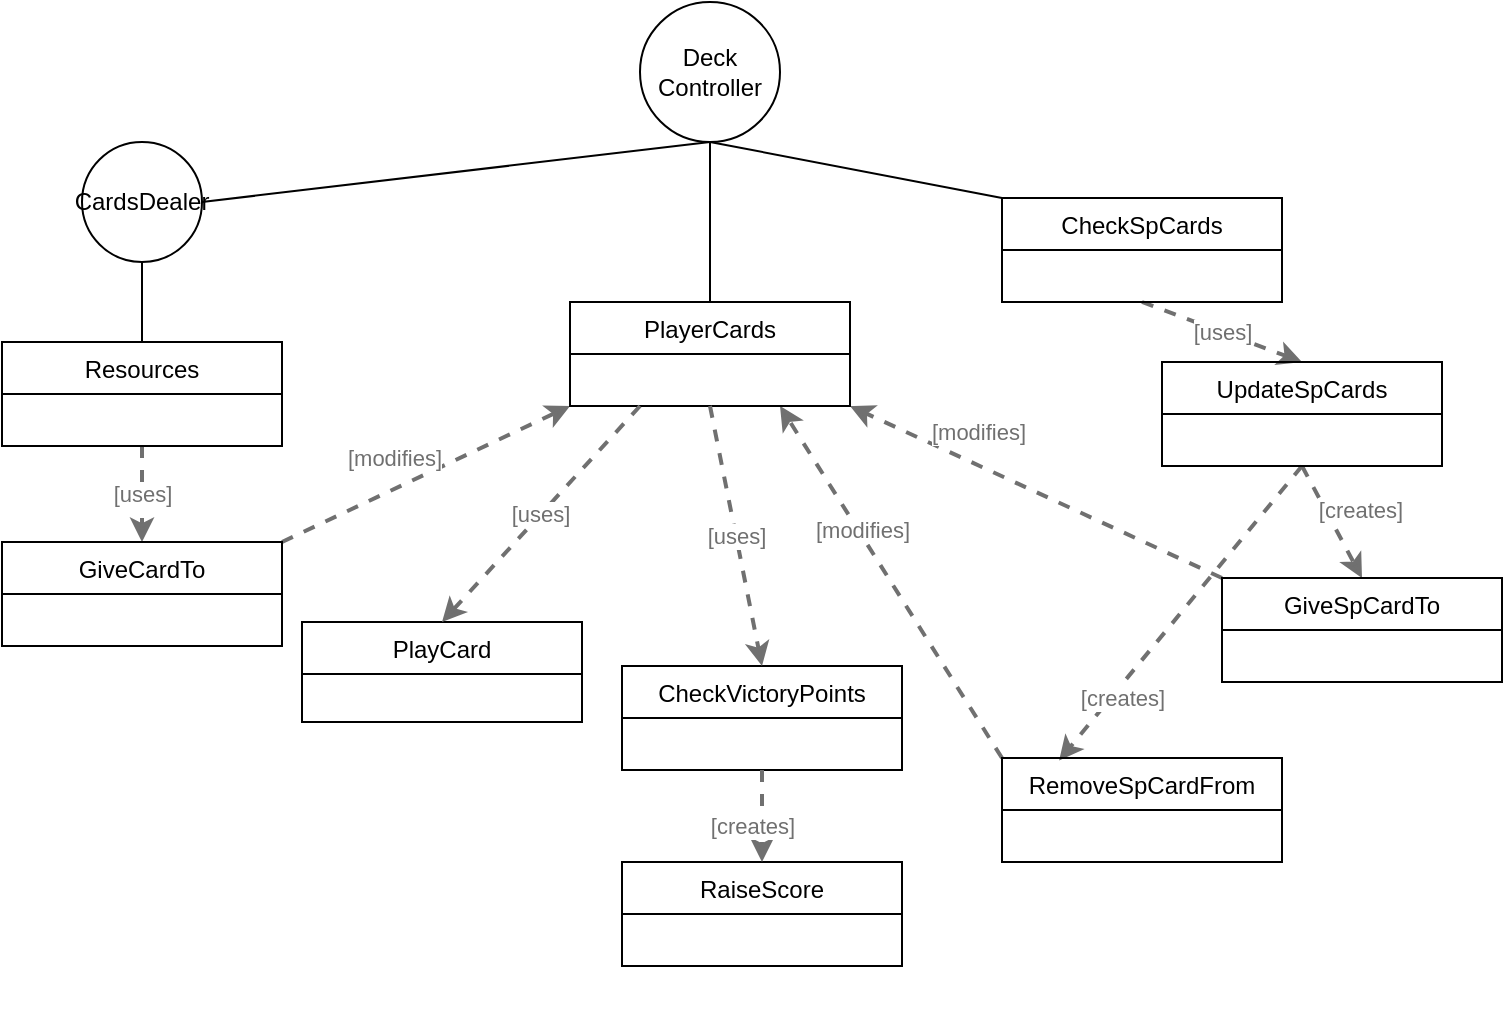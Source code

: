 <mxfile version="14.5.1" type="device"><diagram id="hlY4BmO5VgoDZekPk-IE" name="Page-1"><mxGraphModel dx="989" dy="1749" grid="1" gridSize="10" guides="1" tooltips="1" connect="1" arrows="1" fold="1" page="1" pageScale="1" pageWidth="827" pageHeight="1169" math="0" shadow="0"><root><mxCell id="0"/><mxCell id="1" parent="0"/><object label="Deck Controller" DeckController="DeckController" id="YXftPKhRy4wUUOEmSuuX-5"><mxCell style="ellipse;whiteSpace=wrap;html=1;aspect=fixed;" vertex="1" parent="1"><mxGeometry x="379" y="-60" width="70" height="70" as="geometry"/></mxCell></object><mxCell id="YXftPKhRy4wUUOEmSuuX-8" value="" style="endArrow=none;html=1;entryX=0;entryY=0;entryDx=0;entryDy=0;exitX=0.5;exitY=1;exitDx=0;exitDy=0;" edge="1" parent="1" source="YXftPKhRy4wUUOEmSuuX-5" target="YXftPKhRy4wUUOEmSuuX-71"><mxGeometry width="50" height="50" relative="1" as="geometry"><mxPoint x="350" y="320" as="sourcePoint"/><mxPoint x="720" y="85" as="targetPoint"/></mxGeometry></mxCell><object placeholders="1" c4Type="Relationship" c4Technology="uses" c4Description="" label="&lt;div style=&quot;text-align: left&quot;&gt;&lt;div style=&quot;text-align: center&quot;&gt;&lt;b&gt;%c4Description%&lt;/b&gt;&lt;/div&gt;&lt;div style=&quot;text-align: center&quot;&gt;[%c4Technology%]&lt;/div&gt;&lt;/div&gt;" id="YXftPKhRy4wUUOEmSuuX-10"><mxCell style="edgeStyle=none;rounded=0;html=1;entryX=0.5;entryY=0;jettySize=auto;orthogonalLoop=1;strokeColor=#707070;strokeWidth=2;fontColor=#707070;jumpStyle=none;dashed=1;metaEdit=1;metaData={&quot;c4Type&quot;:{&quot;editable&quot;:false}};exitX=0.5;exitY=1;exitDx=0;exitDy=0;entryDx=0;entryDy=0;" edge="1" parent="1" source="YXftPKhRy4wUUOEmSuuX-71" target="YXftPKhRy4wUUOEmSuuX-67"><mxGeometry width="160" relative="1" as="geometry"><mxPoint x="720" y="145" as="sourcePoint"/><mxPoint x="690" y="190" as="targetPoint"/></mxGeometry></mxCell></object><mxCell id="YXftPKhRy4wUUOEmSuuX-12" value="CardsDealer" style="ellipse;whiteSpace=wrap;html=1;aspect=fixed;" vertex="1" parent="1"><mxGeometry x="100" y="10" width="60" height="60" as="geometry"/></mxCell><mxCell id="YXftPKhRy4wUUOEmSuuX-13" value="" style="endArrow=none;html=1;entryX=0.5;entryY=1;entryDx=0;entryDy=0;exitX=1;exitY=0.5;exitDx=0;exitDy=0;" edge="1" parent="1" source="YXftPKhRy4wUUOEmSuuX-12" target="YXftPKhRy4wUUOEmSuuX-5"><mxGeometry width="50" height="50" relative="1" as="geometry"><mxPoint x="340" y="310" as="sourcePoint"/><mxPoint x="390" y="260" as="targetPoint"/></mxGeometry></mxCell><mxCell id="YXftPKhRy4wUUOEmSuuX-14" value="" style="endArrow=none;html=1;entryX=0.5;entryY=1;entryDx=0;entryDy=0;exitX=0.5;exitY=0;exitDx=0;exitDy=0;" edge="1" parent="1" source="YXftPKhRy4wUUOEmSuuX-79" target="YXftPKhRy4wUUOEmSuuX-12"><mxGeometry width="50" height="50" relative="1" as="geometry"><mxPoint x="150" y="160" as="sourcePoint"/><mxPoint x="390" y="260" as="targetPoint"/></mxGeometry></mxCell><object placeholders="1" c4Type="Relationship" c4Technology="uses" c4Description="" label="&lt;div style=&quot;text-align: left&quot;&gt;&lt;div style=&quot;text-align: center&quot;&gt;&lt;b&gt;%c4Description%&lt;/b&gt;&lt;/div&gt;&lt;div style=&quot;text-align: center&quot;&gt;[%c4Technology%]&lt;/div&gt;&lt;/div&gt;" id="YXftPKhRy4wUUOEmSuuX-18"><mxCell style="edgeStyle=none;rounded=0;html=1;jettySize=auto;orthogonalLoop=1;strokeColor=#707070;strokeWidth=2;fontColor=#707070;jumpStyle=none;dashed=1;metaEdit=1;metaData={&quot;c4Type&quot;:{&quot;editable&quot;:false}};exitX=0.5;exitY=1;exitDx=0;exitDy=0;" edge="1" parent="1" source="YXftPKhRy4wUUOEmSuuX-79" target="YXftPKhRy4wUUOEmSuuX-61"><mxGeometry width="160" relative="1" as="geometry"><mxPoint x="170" y="250" as="sourcePoint"/><mxPoint x="150" y="300" as="targetPoint"/></mxGeometry></mxCell></object><object placeholders="1" c4Type="Relationship" c4Technology="creates" c4Description="" label="&lt;div style=&quot;text-align: left&quot;&gt;&lt;div style=&quot;text-align: center&quot;&gt;&lt;b&gt;%c4Description%&lt;/b&gt;&lt;/div&gt;&lt;div style=&quot;text-align: center&quot;&gt;[%c4Technology%]&lt;/div&gt;&lt;/div&gt;" id="YXftPKhRy4wUUOEmSuuX-20"><mxCell style="edgeStyle=none;rounded=0;html=1;entryX=0.5;entryY=0;jettySize=auto;orthogonalLoop=1;strokeColor=#707070;strokeWidth=2;fontColor=#707070;jumpStyle=none;dashed=1;metaEdit=1;metaData={&quot;c4Type&quot;:{&quot;editable&quot;:false}};entryDx=0;entryDy=0;exitX=0.5;exitY=1;exitDx=0;exitDy=0;" edge="1" parent="1" source="YXftPKhRy4wUUOEmSuuX-67" target="YXftPKhRy4wUUOEmSuuX-75"><mxGeometry x="0.037" y="16" width="160" relative="1" as="geometry"><mxPoint x="690" y="250" as="sourcePoint"/><mxPoint x="720" y="430" as="targetPoint"/><mxPoint x="-1" as="offset"/></mxGeometry></mxCell></object><object placeholders="1" c4Type="Relationship" c4Technology="creates" c4Description="" label="&lt;div style=&quot;text-align: left&quot;&gt;&lt;div style=&quot;text-align: center&quot;&gt;&lt;b&gt;%c4Description%&lt;/b&gt;&lt;/div&gt;&lt;div style=&quot;text-align: center&quot;&gt;[%c4Technology%]&lt;/div&gt;&lt;/div&gt;" id="YXftPKhRy4wUUOEmSuuX-21"><mxCell style="edgeStyle=none;rounded=0;html=1;entryX=0.204;entryY=0.023;jettySize=auto;orthogonalLoop=1;strokeColor=#707070;strokeWidth=2;fontColor=#707070;jumpStyle=none;dashed=1;metaEdit=1;metaData={&quot;c4Type&quot;:{&quot;editable&quot;:false}};exitX=0.5;exitY=1;exitDx=0;exitDy=0;entryDx=0;entryDy=0;entryPerimeter=0;" edge="1" parent="1" source="YXftPKhRy4wUUOEmSuuX-67" target="YXftPKhRy4wUUOEmSuuX-83"><mxGeometry x="0.534" y="4" width="160" relative="1" as="geometry"><mxPoint x="690" y="250" as="sourcePoint"/><mxPoint x="455" y="400" as="targetPoint"/><mxPoint as="offset"/></mxGeometry></mxCell></object><object placeholders="1" c4Type="Relationship" c4Technology="modifies" c4Description="" label="&lt;div style=&quot;text-align: left&quot;&gt;&lt;div style=&quot;text-align: center&quot;&gt;&lt;b&gt;%c4Description%&lt;/b&gt;&lt;/div&gt;&lt;div style=&quot;text-align: center&quot;&gt;[%c4Technology%]&lt;/div&gt;&lt;/div&gt;" id="YXftPKhRy4wUUOEmSuuX-25"><mxCell style="edgeStyle=none;rounded=0;html=1;entryX=0;entryY=1;jettySize=auto;orthogonalLoop=1;strokeColor=#707070;strokeWidth=2;fontColor=#707070;jumpStyle=none;dashed=1;metaEdit=1;metaData={&quot;c4Type&quot;:{&quot;editable&quot;:false}};entryDx=0;entryDy=0;exitX=1;exitY=0;exitDx=0;exitDy=0;" edge="1" parent="1" source="YXftPKhRy4wUUOEmSuuX-61" target="YXftPKhRy4wUUOEmSuuX-87"><mxGeometry x="-0.142" y="14" width="160" relative="1" as="geometry"><mxPoint x="330" y="250" as="sourcePoint"/><mxPoint x="425" y="140" as="targetPoint"/><mxPoint as="offset"/></mxGeometry></mxCell></object><mxCell id="YXftPKhRy4wUUOEmSuuX-26" value="" style="endArrow=none;html=1;entryX=0.5;entryY=0;entryDx=0;entryDy=0;exitX=0.5;exitY=1;exitDx=0;exitDy=0;" edge="1" parent="1" source="YXftPKhRy4wUUOEmSuuX-5" target="YXftPKhRy4wUUOEmSuuX-87"><mxGeometry width="50" height="50" relative="1" as="geometry"><mxPoint x="390" y="100" as="sourcePoint"/><mxPoint x="425" y="110" as="targetPoint"/></mxGeometry></mxCell><object placeholders="1" c4Type="Relationship" c4Technology="modifies" c4Description="" label="&lt;div style=&quot;text-align: left&quot;&gt;&lt;div style=&quot;text-align: center&quot;&gt;&lt;b&gt;%c4Description%&lt;/b&gt;&lt;/div&gt;&lt;div style=&quot;text-align: center&quot;&gt;[%c4Technology%]&lt;/div&gt;&lt;/div&gt;" id="YXftPKhRy4wUUOEmSuuX-27"><mxCell style="edgeStyle=none;rounded=0;html=1;jettySize=auto;orthogonalLoop=1;strokeColor=#707070;strokeWidth=2;fontColor=#707070;jumpStyle=none;dashed=1;metaEdit=1;metaData={&quot;c4Type&quot;:{&quot;editable&quot;:false}};exitX=0;exitY=0;exitDx=0;exitDy=0;entryX=0.75;entryY=1;entryDx=0;entryDy=0;" edge="1" parent="1" source="YXftPKhRy4wUUOEmSuuX-83" target="YXftPKhRy4wUUOEmSuuX-87"><mxGeometry x="0.282" y="-2" width="160" relative="1" as="geometry"><mxPoint x="417.5" y="400" as="sourcePoint"/><mxPoint x="425" y="140" as="targetPoint"/><mxPoint as="offset"/></mxGeometry></mxCell></object><object placeholders="1" c4Type="Relationship" c4Technology="modifies" c4Description="" label="&lt;div style=&quot;text-align: left&quot;&gt;&lt;div style=&quot;text-align: center&quot;&gt;&lt;b&gt;%c4Description%&lt;/b&gt;&lt;/div&gt;&lt;div style=&quot;text-align: center&quot;&gt;[%c4Technology%]&lt;/div&gt;&lt;/div&gt;" id="YXftPKhRy4wUUOEmSuuX-28"><mxCell style="edgeStyle=none;rounded=0;html=1;entryX=1;entryY=1;jettySize=auto;orthogonalLoop=1;strokeColor=#707070;strokeWidth=2;fontColor=#707070;jumpStyle=none;dashed=1;metaEdit=1;metaData={&quot;c4Type&quot;:{&quot;editable&quot;:false}};entryDx=0;entryDy=0;exitX=0;exitY=0;exitDx=0;exitDy=0;" edge="1" parent="1" source="YXftPKhRy4wUUOEmSuuX-75" target="YXftPKhRy4wUUOEmSuuX-87"><mxGeometry x="0.379" y="-16" width="160" relative="1" as="geometry"><mxPoint x="650" y="430" as="sourcePoint"/><mxPoint x="425" y="140" as="targetPoint"/><mxPoint y="1" as="offset"/></mxGeometry></mxCell></object><mxCell id="YXftPKhRy4wUUOEmSuuX-29" style="edgeStyle=orthogonalEdgeStyle;rounded=0;orthogonalLoop=1;jettySize=auto;html=1;exitX=0.5;exitY=1;exitDx=0;exitDy=0;" edge="1" parent="1"><mxGeometry relative="1" as="geometry"><mxPoint x="455" y="440" as="sourcePoint"/><mxPoint x="455" y="440" as="targetPoint"/></mxGeometry></mxCell><mxCell id="YXftPKhRy4wUUOEmSuuX-61" value="GiveCardTo" style="swimlane;fontStyle=0;childLayout=stackLayout;horizontal=1;startSize=26;fillColor=none;horizontalStack=0;resizeParent=1;resizeParentMax=0;resizeLast=0;collapsible=1;marginBottom=0;" vertex="1" parent="1"><mxGeometry x="60" y="210" width="140" height="52" as="geometry"/></mxCell><mxCell id="YXftPKhRy4wUUOEmSuuX-67" value="UpdateSpCards" style="swimlane;fontStyle=0;childLayout=stackLayout;horizontal=1;startSize=26;fillColor=none;horizontalStack=0;resizeParent=1;resizeParentMax=0;resizeLast=0;collapsible=1;marginBottom=0;" vertex="1" parent="1"><mxGeometry x="640" y="120" width="140" height="52" as="geometry"/></mxCell><mxCell id="YXftPKhRy4wUUOEmSuuX-71" value="CheckSpCards" style="swimlane;fontStyle=0;childLayout=stackLayout;horizontal=1;startSize=26;fillColor=none;horizontalStack=0;resizeParent=1;resizeParentMax=0;resizeLast=0;collapsible=1;marginBottom=0;" vertex="1" parent="1"><mxGeometry x="560" y="38" width="140" height="52" as="geometry"/></mxCell><mxCell id="YXftPKhRy4wUUOEmSuuX-75" value="GiveSpCardTo" style="swimlane;fontStyle=0;childLayout=stackLayout;horizontal=1;startSize=26;fillColor=none;horizontalStack=0;resizeParent=1;resizeParentMax=0;resizeLast=0;collapsible=1;marginBottom=0;" vertex="1" parent="1"><mxGeometry x="670" y="228" width="140" height="52" as="geometry"/></mxCell><mxCell id="YXftPKhRy4wUUOEmSuuX-79" value="Resources" style="swimlane;fontStyle=0;childLayout=stackLayout;horizontal=1;startSize=26;fillColor=none;horizontalStack=0;resizeParent=1;resizeParentMax=0;resizeLast=0;collapsible=1;marginBottom=0;" vertex="1" parent="1"><mxGeometry x="60" y="110" width="140" height="52" as="geometry"/></mxCell><mxCell id="YXftPKhRy4wUUOEmSuuX-83" value="RemoveSpCardFrom" style="swimlane;fontStyle=0;childLayout=stackLayout;horizontal=1;startSize=26;fillColor=none;horizontalStack=0;resizeParent=1;resizeParentMax=0;resizeLast=0;collapsible=1;marginBottom=0;" vertex="1" parent="1"><mxGeometry x="560" y="318" width="140" height="52" as="geometry"/></mxCell><mxCell id="YXftPKhRy4wUUOEmSuuX-87" value="PlayerCards" style="swimlane;fontStyle=0;childLayout=stackLayout;horizontal=1;startSize=26;fillColor=none;horizontalStack=0;resizeParent=1;resizeParentMax=0;resizeLast=0;collapsible=1;marginBottom=0;" vertex="1" parent="1"><mxGeometry x="344" y="90" width="140" height="52" as="geometry"/></mxCell><mxCell id="YXftPKhRy4wUUOEmSuuX-92" value="CheckVictoryPoints" style="swimlane;fontStyle=0;childLayout=stackLayout;horizontal=1;startSize=26;fillColor=none;horizontalStack=0;resizeParent=1;resizeParentMax=0;resizeLast=0;collapsible=1;marginBottom=0;" vertex="1" parent="1"><mxGeometry x="370" y="272" width="140" height="52" as="geometry"/></mxCell><object placeholders="1" c4Type="Relationship" c4Technology="uses" c4Description="" label="&lt;div style=&quot;text-align: left&quot;&gt;&lt;div style=&quot;text-align: center&quot;&gt;&lt;b&gt;%c4Description%&lt;/b&gt;&lt;/div&gt;&lt;div style=&quot;text-align: center&quot;&gt;[%c4Technology%]&lt;/div&gt;&lt;/div&gt;" id="YXftPKhRy4wUUOEmSuuX-96"><mxCell style="edgeStyle=none;rounded=0;html=1;jettySize=auto;orthogonalLoop=1;strokeColor=#707070;strokeWidth=2;fontColor=#707070;jumpStyle=none;dashed=1;metaEdit=1;metaData={&quot;c4Type&quot;:{&quot;editable&quot;:false}};exitX=0.5;exitY=1;exitDx=0;exitDy=0;entryX=0.5;entryY=0;entryDx=0;entryDy=0;" edge="1" parent="1" source="YXftPKhRy4wUUOEmSuuX-87" target="YXftPKhRy4wUUOEmSuuX-92"><mxGeometry width="160" relative="1" as="geometry"><mxPoint x="360" y="342" as="sourcePoint"/><mxPoint x="360" y="462" as="targetPoint"/></mxGeometry></mxCell></object><mxCell id="YXftPKhRy4wUUOEmSuuX-97" value="RaiseScore" style="swimlane;fontStyle=0;childLayout=stackLayout;horizontal=1;startSize=26;fillColor=none;horizontalStack=0;resizeParent=1;resizeParentMax=0;resizeLast=0;collapsible=1;marginBottom=0;" vertex="1" parent="1"><mxGeometry x="370" y="370" width="140" height="52" as="geometry"/></mxCell><object placeholders="1" c4Type="Relationship" c4Technology="creates" c4Description="" label="&lt;div style=&quot;text-align: left&quot;&gt;&lt;div style=&quot;text-align: center&quot;&gt;&lt;b&gt;%c4Description%&lt;/b&gt;&lt;/div&gt;&lt;div style=&quot;text-align: center&quot;&gt;[%c4Technology%]&lt;/div&gt;&lt;/div&gt;" id="YXftPKhRy4wUUOEmSuuX-101"><mxCell style="edgeStyle=none;rounded=0;html=1;entryX=0.5;entryY=0;jettySize=auto;orthogonalLoop=1;strokeColor=#707070;strokeWidth=2;fontColor=#707070;jumpStyle=none;dashed=1;metaEdit=1;metaData={&quot;c4Type&quot;:{&quot;editable&quot;:false}};exitX=0.5;exitY=1;exitDx=0;exitDy=0;entryDx=0;entryDy=0;" edge="1" parent="1" source="YXftPKhRy4wUUOEmSuuX-92" target="YXftPKhRy4wUUOEmSuuX-97"><mxGeometry x="0.216" y="-5" width="160" relative="1" as="geometry"><mxPoint x="429" y="372" as="sourcePoint"/><mxPoint x="399" y="488" as="targetPoint"/><mxPoint as="offset"/></mxGeometry></mxCell></object><mxCell id="YXftPKhRy4wUUOEmSuuX-102" value="PlayCard" style="swimlane;fontStyle=0;childLayout=stackLayout;horizontal=1;startSize=26;fillColor=none;horizontalStack=0;resizeParent=1;resizeParentMax=0;resizeLast=0;collapsible=1;marginBottom=0;" vertex="1" parent="1"><mxGeometry x="210" y="250" width="140" height="50" as="geometry"/></mxCell><object placeholders="1" c4Type="Relationship" c4Technology="uses" c4Description="" label="&lt;div style=&quot;text-align: left&quot;&gt;&lt;div style=&quot;text-align: center&quot;&gt;&lt;b&gt;%c4Description%&lt;/b&gt;&lt;/div&gt;&lt;div style=&quot;text-align: center&quot;&gt;[%c4Technology%]&lt;/div&gt;&lt;/div&gt;" id="YXftPKhRy4wUUOEmSuuX-107"><mxCell style="edgeStyle=none;rounded=0;html=1;jettySize=auto;orthogonalLoop=1;strokeColor=#707070;strokeWidth=2;fontColor=#707070;jumpStyle=none;dashed=1;metaEdit=1;metaData={&quot;c4Type&quot;:{&quot;editable&quot;:false}};exitX=0.25;exitY=1;exitDx=0;exitDy=0;entryX=0.5;entryY=0;entryDx=0;entryDy=0;" edge="1" parent="1" source="YXftPKhRy4wUUOEmSuuX-87" target="YXftPKhRy4wUUOEmSuuX-102"><mxGeometry width="160" relative="1" as="geometry"><mxPoint x="424" y="152" as="sourcePoint"/><mxPoint x="440" y="282" as="targetPoint"/></mxGeometry></mxCell></object></root></mxGraphModel></diagram></mxfile>
